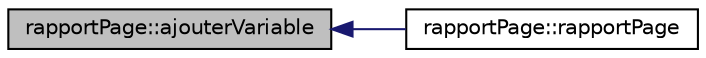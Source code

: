 digraph "rapportPage::ajouterVariable"
{
 // INTERACTIVE_SVG=YES
  edge [fontname="Helvetica",fontsize="10",labelfontname="Helvetica",labelfontsize="10"];
  node [fontname="Helvetica",fontsize="10",shape=record];
  rankdir="LR";
  Node12 [label="rapportPage::ajouterVariable",height=0.2,width=0.4,color="black", fillcolor="grey75", style="filled", fontcolor="black"];
  Node12 -> Node13 [dir="back",color="midnightblue",fontsize="10",style="solid",fontname="Helvetica"];
  Node13 [label="rapportPage::rapportPage",height=0.2,width=0.4,color="black", fillcolor="white", style="filled",URL="$classrapport_page.html#adba3d64de94b773300af461e8f57a0fd",tooltip="Constructeur de l&#39;onglet \"Code de paye des tests\". "];
}
